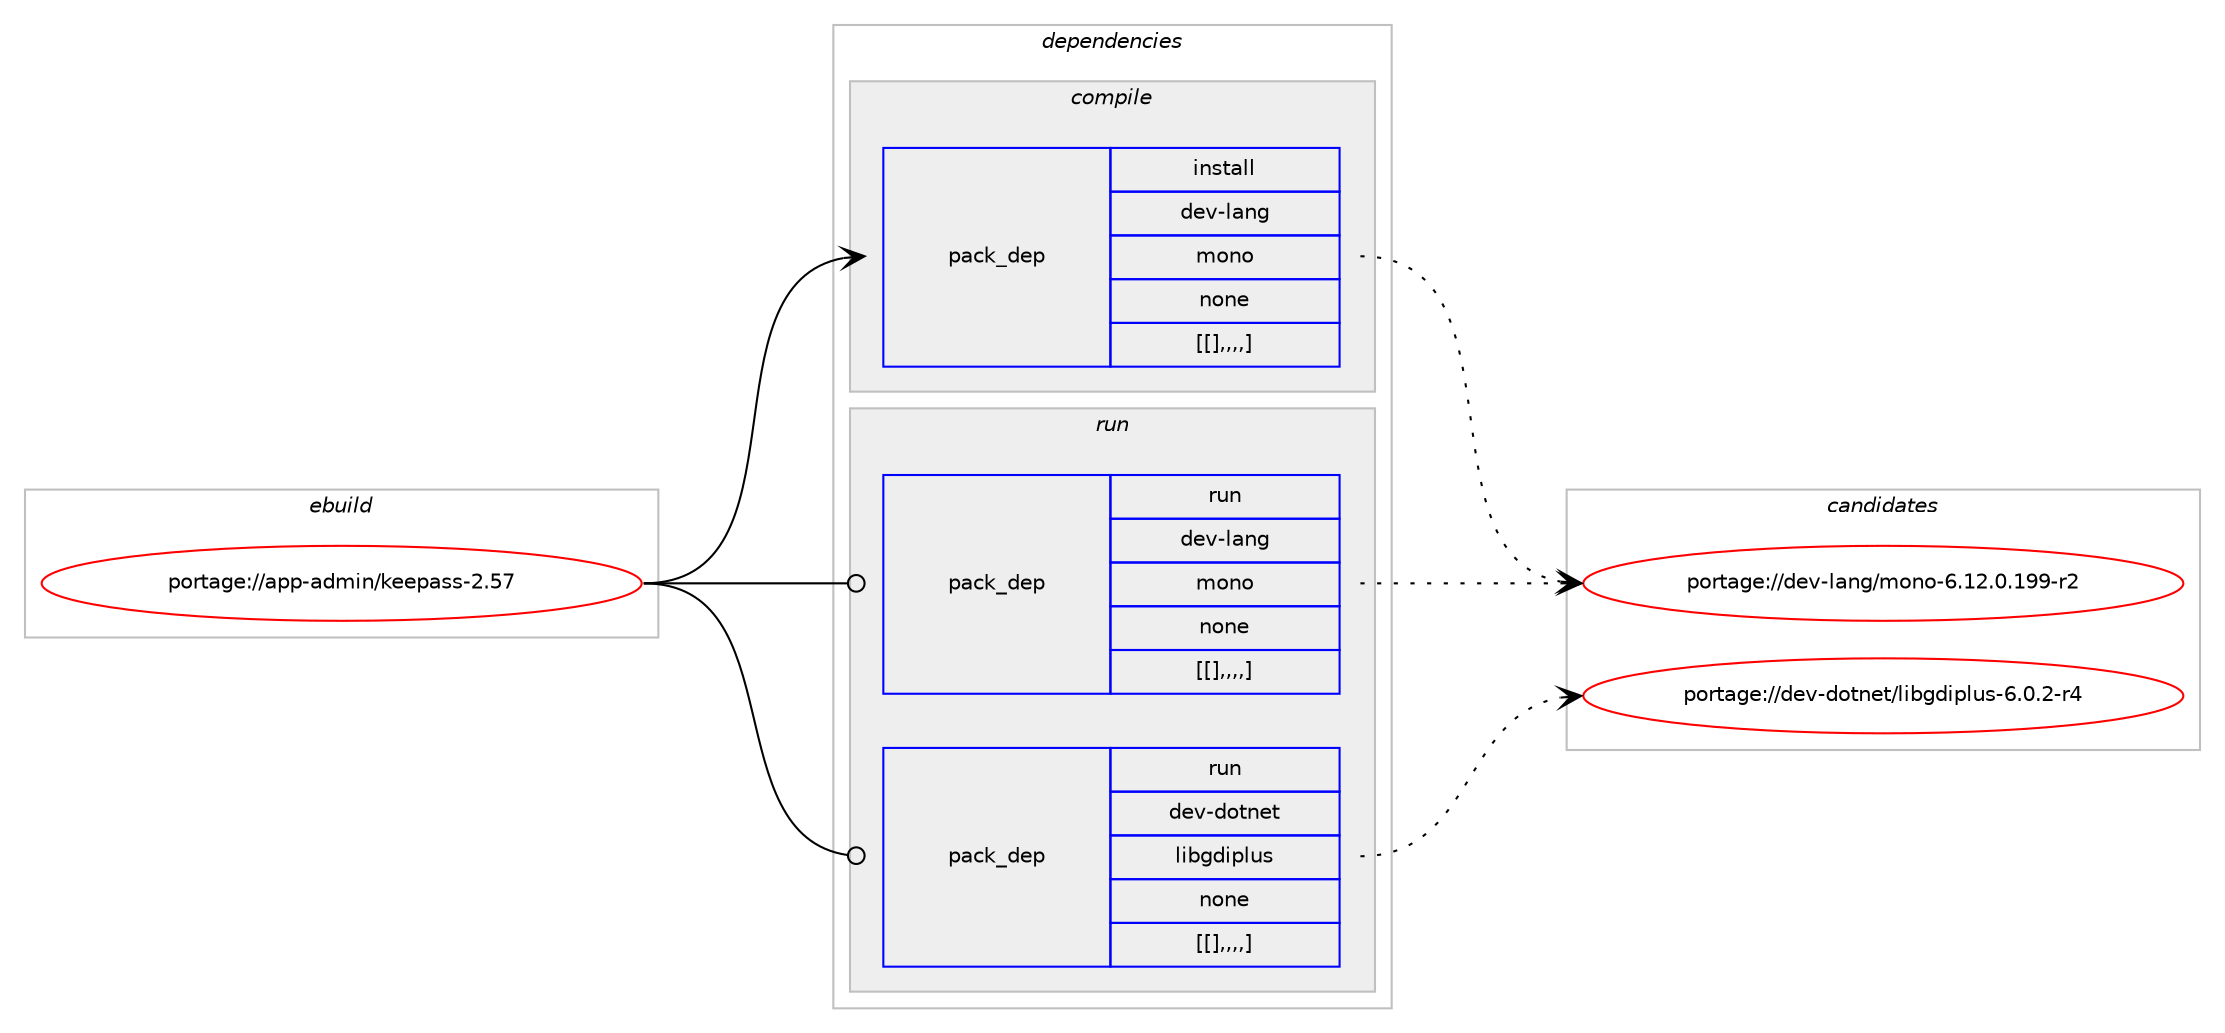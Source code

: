 digraph prolog {

# *************
# Graph options
# *************

newrank=true;
concentrate=true;
compound=true;
graph [rankdir=LR,fontname=Helvetica,fontsize=10,ranksep=1.5];#, ranksep=2.5, nodesep=0.2];
edge  [arrowhead=vee];
node  [fontname=Helvetica,fontsize=10];

# **********
# The ebuild
# **********

subgraph cluster_leftcol {
color=gray;
label=<<i>ebuild</i>>;
id [label="portage://app-admin/keepass-2.57", color=red, width=4, href="../app-admin/keepass-2.57.svg"];
}

# ****************
# The dependencies
# ****************

subgraph cluster_midcol {
color=gray;
label=<<i>dependencies</i>>;
subgraph cluster_compile {
fillcolor="#eeeeee";
style=filled;
label=<<i>compile</i>>;
subgraph pack2229 {
dependency2902 [label=<<TABLE BORDER="0" CELLBORDER="1" CELLSPACING="0" CELLPADDING="4" WIDTH="220"><TR><TD ROWSPAN="6" CELLPADDING="30">pack_dep</TD></TR><TR><TD WIDTH="110">install</TD></TR><TR><TD>dev-lang</TD></TR><TR><TD>mono</TD></TR><TR><TD>none</TD></TR><TR><TD>[[],,,,]</TD></TR></TABLE>>, shape=none, color=blue];
}
id:e -> dependency2902:w [weight=20,style="solid",arrowhead="vee"];
}
subgraph cluster_compileandrun {
fillcolor="#eeeeee";
style=filled;
label=<<i>compile and run</i>>;
}
subgraph cluster_run {
fillcolor="#eeeeee";
style=filled;
label=<<i>run</i>>;
subgraph pack2230 {
dependency2903 [label=<<TABLE BORDER="0" CELLBORDER="1" CELLSPACING="0" CELLPADDING="4" WIDTH="220"><TR><TD ROWSPAN="6" CELLPADDING="30">pack_dep</TD></TR><TR><TD WIDTH="110">run</TD></TR><TR><TD>dev-dotnet</TD></TR><TR><TD>libgdiplus</TD></TR><TR><TD>none</TD></TR><TR><TD>[[],,,,]</TD></TR></TABLE>>, shape=none, color=blue];
}
id:e -> dependency2903:w [weight=20,style="solid",arrowhead="odot"];
subgraph pack2231 {
dependency2904 [label=<<TABLE BORDER="0" CELLBORDER="1" CELLSPACING="0" CELLPADDING="4" WIDTH="220"><TR><TD ROWSPAN="6" CELLPADDING="30">pack_dep</TD></TR><TR><TD WIDTH="110">run</TD></TR><TR><TD>dev-lang</TD></TR><TR><TD>mono</TD></TR><TR><TD>none</TD></TR><TR><TD>[[],,,,]</TD></TR></TABLE>>, shape=none, color=blue];
}
id:e -> dependency2904:w [weight=20,style="solid",arrowhead="odot"];
}
}

# **************
# The candidates
# **************

subgraph cluster_choices {
rank=same;
color=gray;
label=<<i>candidates</i>>;

subgraph choice2229 {
color=black;
nodesep=1;
choice10010111845108971101034710911111011145544649504648464957574511450 [label="portage://dev-lang/mono-6.12.0.199-r2", color=red, width=4,href="../dev-lang/mono-6.12.0.199-r2.svg"];
dependency2902:e -> choice10010111845108971101034710911111011145544649504648464957574511450:w [style=dotted,weight="100"];
}
subgraph choice2230 {
color=black;
nodesep=1;
choice1001011184510011111611010111647108105981031001051121081171154554464846504511452 [label="portage://dev-dotnet/libgdiplus-6.0.2-r4", color=red, width=4,href="../dev-dotnet/libgdiplus-6.0.2-r4.svg"];
dependency2903:e -> choice1001011184510011111611010111647108105981031001051121081171154554464846504511452:w [style=dotted,weight="100"];
}
subgraph choice2231 {
color=black;
nodesep=1;
choice10010111845108971101034710911111011145544649504648464957574511450 [label="portage://dev-lang/mono-6.12.0.199-r2", color=red, width=4,href="../dev-lang/mono-6.12.0.199-r2.svg"];
dependency2904:e -> choice10010111845108971101034710911111011145544649504648464957574511450:w [style=dotted,weight="100"];
}
}

}
